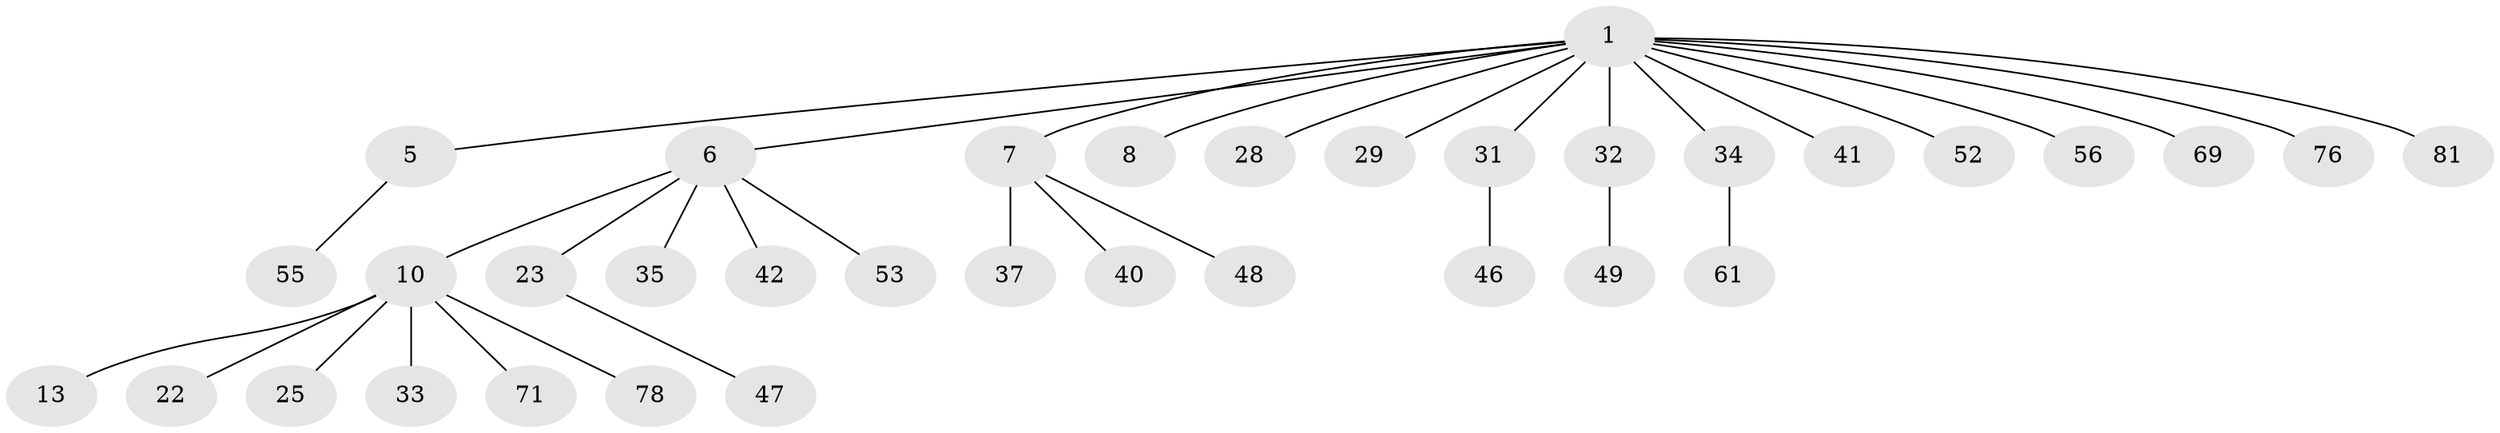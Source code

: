 // original degree distribution, {6: 0.033707865168539325, 4: 0.056179775280898875, 7: 0.011235955056179775, 3: 0.11235955056179775, 2: 0.25842696629213485, 5: 0.02247191011235955, 1: 0.5056179775280899}
// Generated by graph-tools (version 1.1) at 2025/19/03/04/25 18:19:07]
// undirected, 35 vertices, 34 edges
graph export_dot {
graph [start="1"]
  node [color=gray90,style=filled];
  1 [super="+2+4+3+19"];
  5 [super="+50"];
  6 [super="+9+11+16"];
  7 [super="+21+51"];
  8 [super="+62"];
  10 [super="+60+14+12"];
  13 [super="+63"];
  22 [super="+84"];
  23 [super="+24"];
  25;
  28;
  29 [super="+86"];
  31;
  32 [super="+39+89"];
  33 [super="+38"];
  34 [super="+88"];
  35 [super="+66+70"];
  37 [super="+54"];
  40;
  41;
  42;
  46 [super="+65"];
  47;
  48;
  49;
  52 [super="+83+80"];
  53;
  55;
  56;
  61;
  69;
  71 [super="+77"];
  76 [super="+79"];
  78;
  81 [super="+87"];
  1 -- 69;
  1 -- 81;
  1 -- 56;
  1 -- 28;
  1 -- 6;
  1 -- 8;
  1 -- 32;
  1 -- 34;
  1 -- 5;
  1 -- 7;
  1 -- 41;
  1 -- 76;
  1 -- 52;
  1 -- 29;
  1 -- 31;
  5 -- 55;
  6 -- 10;
  6 -- 23;
  6 -- 42;
  6 -- 35;
  6 -- 53;
  7 -- 48;
  7 -- 40;
  7 -- 37;
  10 -- 13;
  10 -- 71;
  10 -- 78;
  10 -- 22;
  10 -- 25;
  10 -- 33;
  23 -- 47;
  31 -- 46;
  32 -- 49;
  34 -- 61;
}
